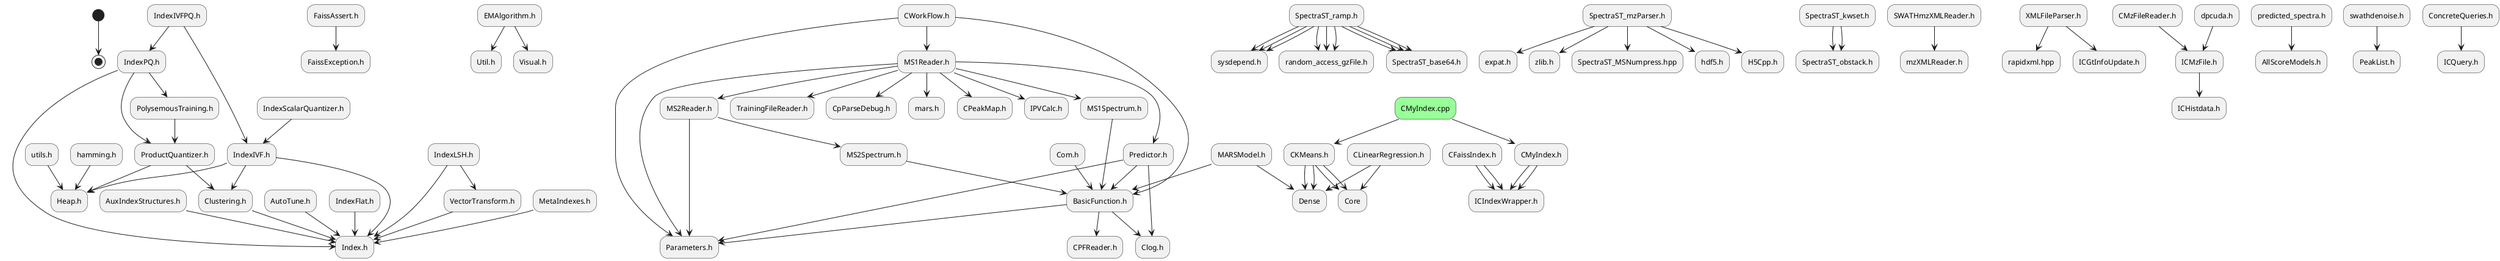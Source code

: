 Generated by Python tool to show the relationship of CPP files. 
Command line:
['/data/wulong/scripts/header_dependency.py', '../../mzXMLReader/', 'True']
@startuml
(*) --> (*)
"hamming.h"  --> "Heap.h"
"ProductQuantizer.h"  --> "Clustering.h"
"ProductQuantizer.h"  --> "Heap.h"
"FaissAssert.h"  --> "FaissException.h"
"EMAlgorithm.h"  --> "Util.h"
"EMAlgorithm.h"  --> "Visual.h"
"MetaIndexes.h"  --> "Index.h"
"Com.h"  --> "BasicFunction.h"
"CMyIndex.h"  --> "ICIndexWrapper.h"
"SpectraST_ramp.h"  --> "sysdepend.h"
"SpectraST_ramp.h"  --> "random_access_gzFile.h"
"SpectraST_ramp.h"  --> "SpectraST_base64.h"
"SpectraST_mzParser.h"  --> "expat.h"
"SpectraST_mzParser.h"  --> "zlib.h"
"SpectraST_mzParser.h"  --> "SpectraST_MSNumpress.hpp"
"SpectraST_mzParser.h"  --> "hdf5.h"
"SpectraST_mzParser.h"  --> "H5Cpp.h"
"SpectraST_kwset.h"  --> "SpectraST_obstack.h"
"CMyIndex.h"  --> "ICIndexWrapper.h"
"Predictor.h"  --> "Parameters.h"
"Predictor.h"  --> "Clog.h"
"Predictor.h"  --> "BasicFunction.h"
"IndexPQ.h"  --> "Index.h"
"IndexPQ.h"  --> "ProductQuantizer.h"
"IndexPQ.h"  --> "PolysemousTraining.h"
"MS2Reader.h"  --> "Parameters.h"
"MS2Reader.h"  --> "MS2Spectrum.h"
"SWATHmzXMLReader.h"  --> "mzXMLReader.h"
"MARSModel.h"  --> "BasicFunction.h"
"MARSModel.h"  --> "Dense"
"MS1Spectrum.h"  --> "BasicFunction.h"
"AuxIndexStructures.h"  --> "Index.h"
"PolysemousTraining.h"  --> "ProductQuantizer.h"
"IndexIVFPQ.h"  --> "IndexIVF.h"
"IndexIVFPQ.h"  --> "IndexPQ.h"
"MS1Reader.h"  --> "Parameters.h"
"MS1Reader.h"  --> "MS1Spectrum.h"
"MS1Reader.h"  --> "TrainingFileReader.h"
"MS1Reader.h"  --> "MS2Reader.h"
"MS1Reader.h"  --> "CpParseDebug.h"
"MS1Reader.h"  --> "Predictor.h"
"MS1Reader.h"  --> "mars.h"
"MS1Reader.h"  --> "CPeakMap.h"
"MS1Reader.h"  --> "IPVCalc.h"
"SpectraST_kwset.h"  --> "SpectraST_obstack.h"
"XMLFileParser.h"  --> "rapidxml.hpp"
"XMLFileParser.h"  --> "ICGtInfoUpdate.h"
"utils.h"  --> "Heap.h"
"IndexIVF.h"  --> "Index.h"
"IndexIVF.h"  --> "Clustering.h"
"IndexIVF.h"  --> "Heap.h"
"Clustering.h"  --> "Index.h"
"CMzFileReader.h"  --> "ICMzFile.h"
"AutoTune.h"  --> "Index.h"
"CKMeans.h"  --> "Core"
"CKMeans.h"  --> "Dense"
"IndexFlat.h"  --> "Index.h"
"SpectraST_ramp.h"  --> "sysdepend.h"
"SpectraST_ramp.h"  --> "random_access_gzFile.h"
"SpectraST_ramp.h"  --> "SpectraST_base64.h"
"predicted_spectra.h"  --> "AllScoreModels.h"
"IndexLSH.h"  --> "Index.h"
"IndexLSH.h"  --> "VectorTransform.h"
"CFaissIndex.h"  --> "ICIndexWrapper.h"
"swathdenoise.h"  --> "PeakList.h"
"IndexScalarQuantizer.h"  --> "IndexIVF.h"
"CFaissIndex.h"  --> "ICIndexWrapper.h"
"dpcuda.h"  --> "ICMzFile.h"
"CLinearRegression.h"  --> "Core"
"CLinearRegression.h"  --> "Dense"
"CKMeans.h"  --> "Core"
"CKMeans.h"  --> "Dense"
"ConcreteQueries.h"  --> "ICQuery.h"
"VectorTransform.h"  --> "Index.h"
"ICMzFile.h"  --> "ICHistdata.h"
"SpectraST_ramp.h"  --> "sysdepend.h"
"SpectraST_ramp.h"  --> "random_access_gzFile.h"
"SpectraST_ramp.h"  --> "SpectraST_base64.h"
"BasicFunction.h"  --> "Clog.h"
"BasicFunction.h"  --> "CPFReader.h"
"BasicFunction.h"  --> "Parameters.h"
"FCgiIO.h"  --> "fcgio.h"
"FCgiIO.h"  --> "CgiInput.h"
"MS2Spectrum.h"  --> "BasicFunction.h"
"CWorkFlow.h"  --> "Parameters.h"
"CWorkFlow.h"  --> "BasicFunction.h"
"CWorkFlow.h"  --> "MS1Reader.h"
"CMyIndex.cpp" #99FF99 --> "CMyIndex.h"
"CMyIndex.cpp" #99FF99 --> "CKMeans.h"
@enduml